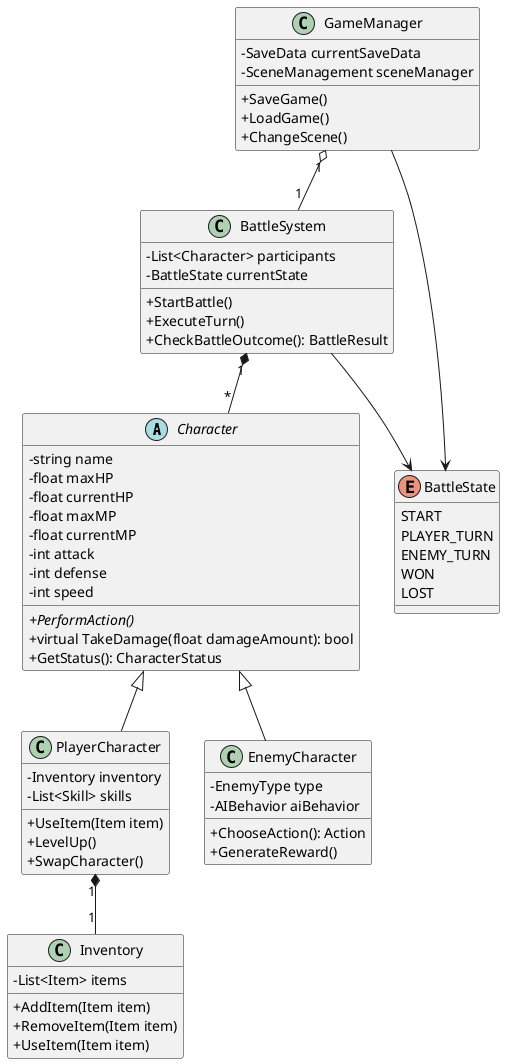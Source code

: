@startuml Uniquest_Core_Class_Diagram

skinparam classAttributeIconSize 0

abstract class Character {
  - string name
  - float maxHP
  - float currentHP
  - float maxMP
  - float currentMP
  - int attack
  - int defense
  - int speed

  + {abstract} PerformAction()
  + virtual TakeDamage(float damageAmount): bool
  + GetStatus(): CharacterStatus
}

class PlayerCharacter {
  - Inventory inventory
  - List<Skill> skills
  
  + UseItem(Item item)
  + LevelUp()
  + SwapCharacter()
}

class EnemyCharacter {
  - EnemyType type
  - AIBehavior aiBehavior
  
  + ChooseAction(): Action
  + GenerateReward()
}

class BattleSystem {
  - List<Character> participants
  - BattleState currentState
  
  + StartBattle()
  + ExecuteTurn()
  + CheckBattleOutcome(): BattleResult
}

class GameManager {
  - SaveData currentSaveData
  - SceneManagement sceneManager
  
  + SaveGame()
  + LoadGame()
  + ChangeScene()
}

class Inventory {
  - List<Item> items
  
  + AddItem(Item item)
  + RemoveItem(Item item)
  + UseItem(Item item)
}

enum BattleState {
  START
  PLAYER_TURN
  ENEMY_TURN
  WON
  LOST
}

' Inheritance Relationships
Character <|-- PlayerCharacter
Character <|-- EnemyCharacter

' Composition Relationships
BattleSystem "1" *-- "*" Character
GameManager "1" o-- "1" BattleSystem
PlayerCharacter "1" *-- "1" Inventory

' Associations
BattleSystem --> BattleState
GameManager --> BattleState

@enduml

